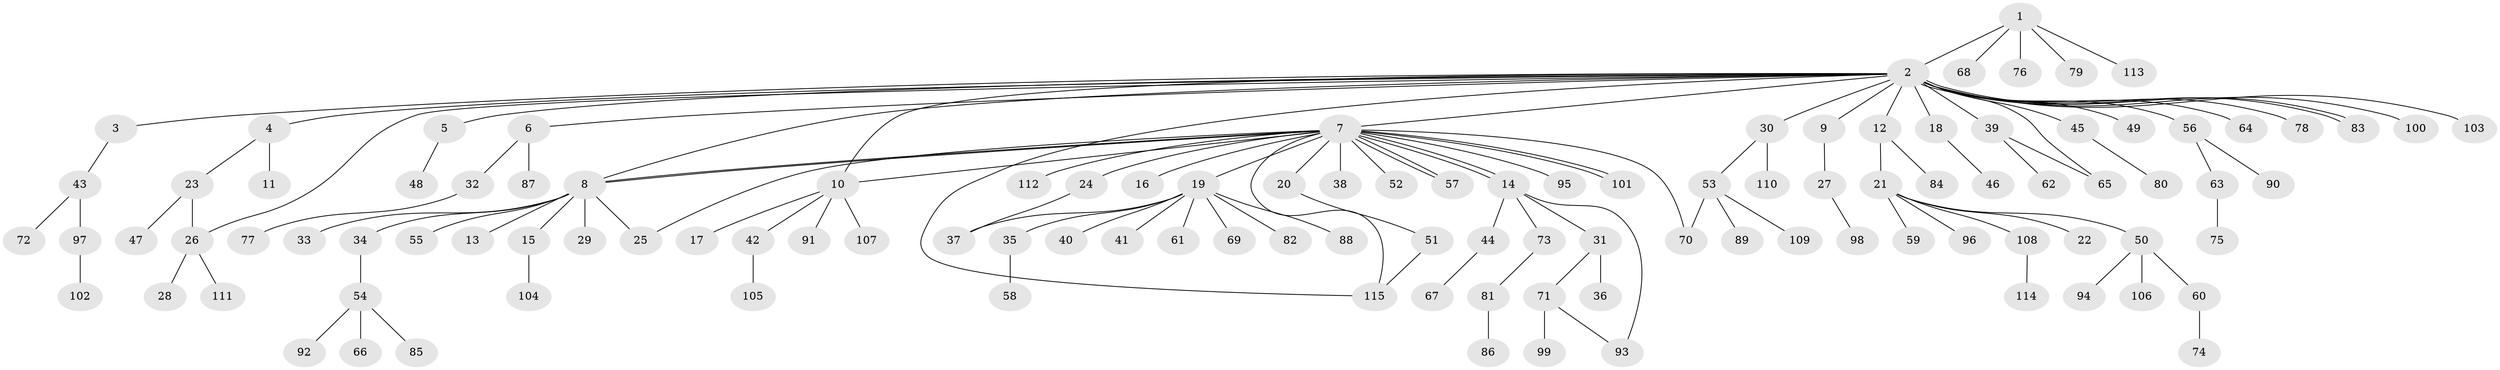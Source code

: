 // Generated by graph-tools (version 1.1) at 2025/14/03/09/25 04:14:29]
// undirected, 115 vertices, 129 edges
graph export_dot {
graph [start="1"]
  node [color=gray90,style=filled];
  1;
  2;
  3;
  4;
  5;
  6;
  7;
  8;
  9;
  10;
  11;
  12;
  13;
  14;
  15;
  16;
  17;
  18;
  19;
  20;
  21;
  22;
  23;
  24;
  25;
  26;
  27;
  28;
  29;
  30;
  31;
  32;
  33;
  34;
  35;
  36;
  37;
  38;
  39;
  40;
  41;
  42;
  43;
  44;
  45;
  46;
  47;
  48;
  49;
  50;
  51;
  52;
  53;
  54;
  55;
  56;
  57;
  58;
  59;
  60;
  61;
  62;
  63;
  64;
  65;
  66;
  67;
  68;
  69;
  70;
  71;
  72;
  73;
  74;
  75;
  76;
  77;
  78;
  79;
  80;
  81;
  82;
  83;
  84;
  85;
  86;
  87;
  88;
  89;
  90;
  91;
  92;
  93;
  94;
  95;
  96;
  97;
  98;
  99;
  100;
  101;
  102;
  103;
  104;
  105;
  106;
  107;
  108;
  109;
  110;
  111;
  112;
  113;
  114;
  115;
  1 -- 2;
  1 -- 68;
  1 -- 76;
  1 -- 79;
  1 -- 113;
  2 -- 3;
  2 -- 4;
  2 -- 5;
  2 -- 6;
  2 -- 7;
  2 -- 8;
  2 -- 9;
  2 -- 10;
  2 -- 12;
  2 -- 18;
  2 -- 26;
  2 -- 30;
  2 -- 39;
  2 -- 45;
  2 -- 49;
  2 -- 56;
  2 -- 64;
  2 -- 65;
  2 -- 78;
  2 -- 83;
  2 -- 83;
  2 -- 100;
  2 -- 103;
  2 -- 115;
  3 -- 43;
  4 -- 11;
  4 -- 23;
  5 -- 48;
  6 -- 32;
  6 -- 87;
  7 -- 8;
  7 -- 8;
  7 -- 10;
  7 -- 14;
  7 -- 14;
  7 -- 16;
  7 -- 19;
  7 -- 20;
  7 -- 24;
  7 -- 25;
  7 -- 38;
  7 -- 52;
  7 -- 57;
  7 -- 57;
  7 -- 70;
  7 -- 95;
  7 -- 101;
  7 -- 101;
  7 -- 112;
  7 -- 115;
  8 -- 13;
  8 -- 15;
  8 -- 25;
  8 -- 29;
  8 -- 33;
  8 -- 34;
  8 -- 55;
  9 -- 27;
  10 -- 17;
  10 -- 42;
  10 -- 91;
  10 -- 107;
  12 -- 21;
  12 -- 84;
  14 -- 31;
  14 -- 44;
  14 -- 73;
  14 -- 93;
  15 -- 104;
  18 -- 46;
  19 -- 35;
  19 -- 37;
  19 -- 40;
  19 -- 41;
  19 -- 61;
  19 -- 69;
  19 -- 82;
  19 -- 88;
  20 -- 51;
  21 -- 22;
  21 -- 50;
  21 -- 59;
  21 -- 96;
  21 -- 108;
  23 -- 26;
  23 -- 47;
  24 -- 37;
  26 -- 28;
  26 -- 111;
  27 -- 98;
  30 -- 53;
  30 -- 110;
  31 -- 36;
  31 -- 71;
  32 -- 77;
  34 -- 54;
  35 -- 58;
  39 -- 62;
  39 -- 65;
  42 -- 105;
  43 -- 72;
  43 -- 97;
  44 -- 67;
  45 -- 80;
  50 -- 60;
  50 -- 94;
  50 -- 106;
  51 -- 115;
  53 -- 70;
  53 -- 89;
  53 -- 109;
  54 -- 66;
  54 -- 85;
  54 -- 92;
  56 -- 63;
  56 -- 90;
  60 -- 74;
  63 -- 75;
  71 -- 93;
  71 -- 99;
  73 -- 81;
  81 -- 86;
  97 -- 102;
  108 -- 114;
}
